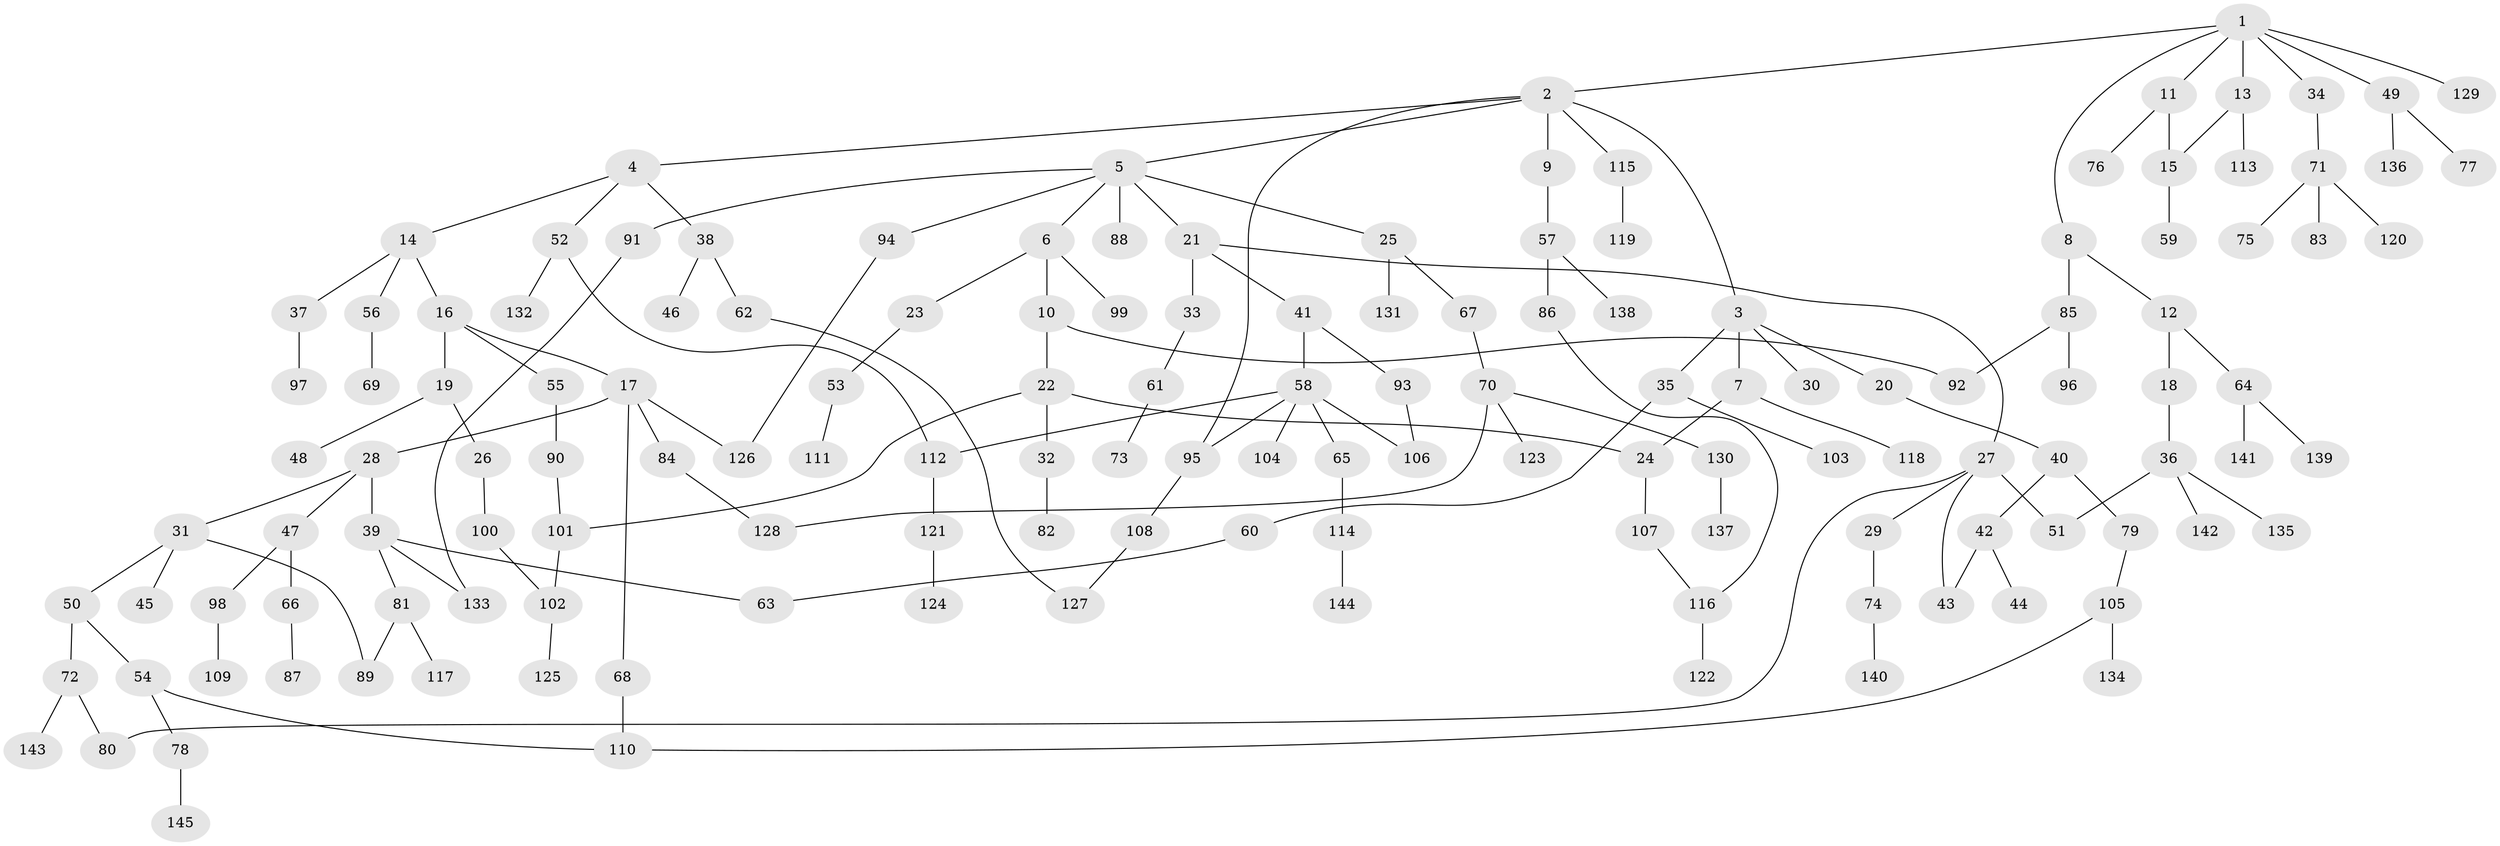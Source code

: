 // Generated by graph-tools (version 1.1) at 2025/25/03/09/25 03:25:29]
// undirected, 145 vertices, 164 edges
graph export_dot {
graph [start="1"]
  node [color=gray90,style=filled];
  1;
  2;
  3;
  4;
  5;
  6;
  7;
  8;
  9;
  10;
  11;
  12;
  13;
  14;
  15;
  16;
  17;
  18;
  19;
  20;
  21;
  22;
  23;
  24;
  25;
  26;
  27;
  28;
  29;
  30;
  31;
  32;
  33;
  34;
  35;
  36;
  37;
  38;
  39;
  40;
  41;
  42;
  43;
  44;
  45;
  46;
  47;
  48;
  49;
  50;
  51;
  52;
  53;
  54;
  55;
  56;
  57;
  58;
  59;
  60;
  61;
  62;
  63;
  64;
  65;
  66;
  67;
  68;
  69;
  70;
  71;
  72;
  73;
  74;
  75;
  76;
  77;
  78;
  79;
  80;
  81;
  82;
  83;
  84;
  85;
  86;
  87;
  88;
  89;
  90;
  91;
  92;
  93;
  94;
  95;
  96;
  97;
  98;
  99;
  100;
  101;
  102;
  103;
  104;
  105;
  106;
  107;
  108;
  109;
  110;
  111;
  112;
  113;
  114;
  115;
  116;
  117;
  118;
  119;
  120;
  121;
  122;
  123;
  124;
  125;
  126;
  127;
  128;
  129;
  130;
  131;
  132;
  133;
  134;
  135;
  136;
  137;
  138;
  139;
  140;
  141;
  142;
  143;
  144;
  145;
  1 -- 2;
  1 -- 8;
  1 -- 11;
  1 -- 13;
  1 -- 34;
  1 -- 49;
  1 -- 129;
  2 -- 3;
  2 -- 4;
  2 -- 5;
  2 -- 9;
  2 -- 95;
  2 -- 115;
  3 -- 7;
  3 -- 20;
  3 -- 30;
  3 -- 35;
  4 -- 14;
  4 -- 38;
  4 -- 52;
  5 -- 6;
  5 -- 21;
  5 -- 25;
  5 -- 88;
  5 -- 91;
  5 -- 94;
  6 -- 10;
  6 -- 23;
  6 -- 99;
  7 -- 24;
  7 -- 118;
  8 -- 12;
  8 -- 85;
  9 -- 57;
  10 -- 22;
  10 -- 92;
  11 -- 15;
  11 -- 76;
  12 -- 18;
  12 -- 64;
  13 -- 113;
  13 -- 15;
  14 -- 16;
  14 -- 37;
  14 -- 56;
  15 -- 59;
  16 -- 17;
  16 -- 19;
  16 -- 55;
  17 -- 28;
  17 -- 68;
  17 -- 84;
  17 -- 126;
  18 -- 36;
  19 -- 26;
  19 -- 48;
  20 -- 40;
  21 -- 27;
  21 -- 33;
  21 -- 41;
  22 -- 32;
  22 -- 101;
  22 -- 24;
  23 -- 53;
  24 -- 107;
  25 -- 67;
  25 -- 131;
  26 -- 100;
  27 -- 29;
  27 -- 43;
  27 -- 51;
  27 -- 80;
  28 -- 31;
  28 -- 39;
  28 -- 47;
  29 -- 74;
  31 -- 45;
  31 -- 50;
  31 -- 89;
  32 -- 82;
  33 -- 61;
  34 -- 71;
  35 -- 60;
  35 -- 103;
  36 -- 135;
  36 -- 142;
  36 -- 51;
  37 -- 97;
  38 -- 46;
  38 -- 62;
  39 -- 81;
  39 -- 63;
  39 -- 133;
  40 -- 42;
  40 -- 79;
  41 -- 58;
  41 -- 93;
  42 -- 44;
  42 -- 43;
  47 -- 66;
  47 -- 98;
  49 -- 77;
  49 -- 136;
  50 -- 54;
  50 -- 72;
  52 -- 132;
  52 -- 112;
  53 -- 111;
  54 -- 78;
  54 -- 110;
  55 -- 90;
  56 -- 69;
  57 -- 86;
  57 -- 138;
  58 -- 65;
  58 -- 104;
  58 -- 106;
  58 -- 112;
  58 -- 95;
  60 -- 63;
  61 -- 73;
  62 -- 127;
  64 -- 139;
  64 -- 141;
  65 -- 114;
  66 -- 87;
  67 -- 70;
  68 -- 110;
  70 -- 123;
  70 -- 130;
  70 -- 128;
  71 -- 75;
  71 -- 83;
  71 -- 120;
  72 -- 143;
  72 -- 80;
  74 -- 140;
  78 -- 145;
  79 -- 105;
  81 -- 89;
  81 -- 117;
  84 -- 128;
  85 -- 92;
  85 -- 96;
  86 -- 116;
  90 -- 101;
  91 -- 133;
  93 -- 106;
  94 -- 126;
  95 -- 108;
  98 -- 109;
  100 -- 102;
  101 -- 102;
  102 -- 125;
  105 -- 134;
  105 -- 110;
  107 -- 116;
  108 -- 127;
  112 -- 121;
  114 -- 144;
  115 -- 119;
  116 -- 122;
  121 -- 124;
  130 -- 137;
}
